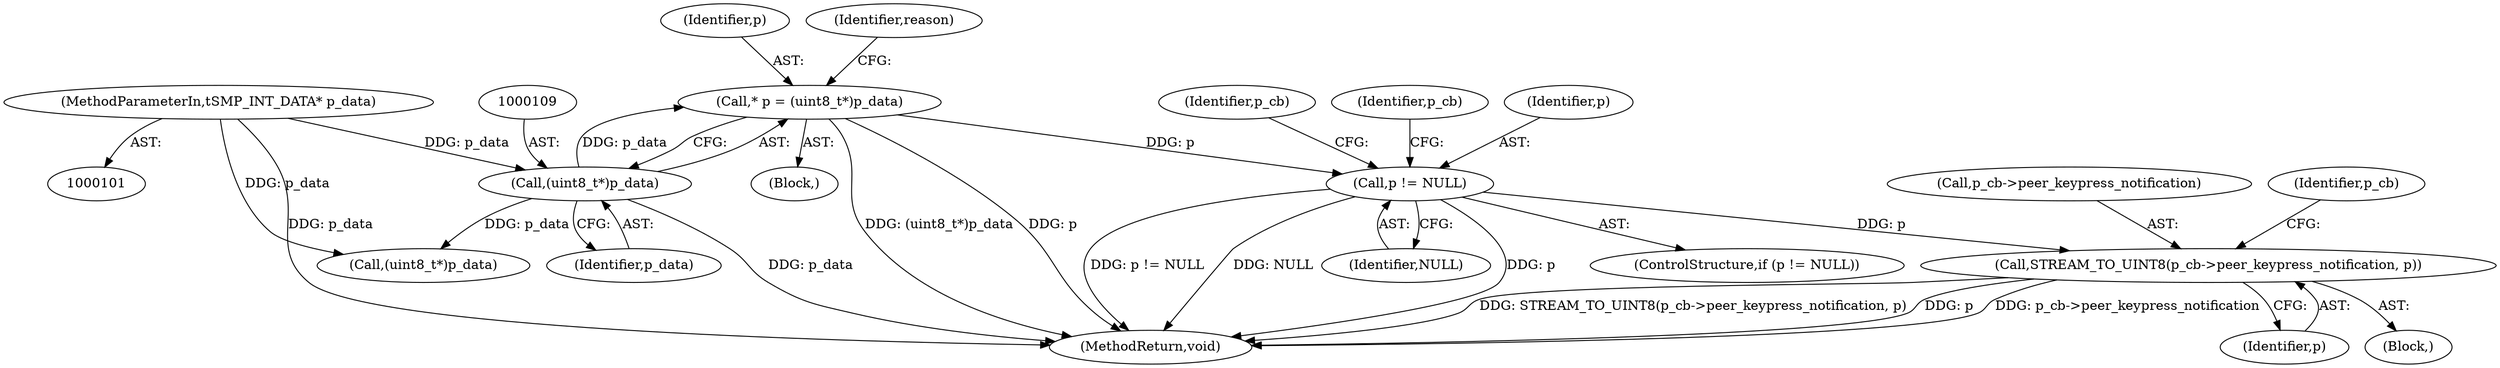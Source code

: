 digraph "0_Android_e8bbf5b0889790cf8616f4004867f0ff656f0551@pointer" {
"1000151" [label="(Call,STREAM_TO_UINT8(p_cb->peer_keypress_notification, p))"];
"1000147" [label="(Call,p != NULL)"];
"1000106" [label="(Call,* p = (uint8_t*)p_data)"];
"1000108" [label="(Call,(uint8_t*)p_data)"];
"1000103" [label="(MethodParameterIn,tSMP_INT_DATA* p_data)"];
"1000104" [label="(Block,)"];
"1000143" [label="(Call,(uint8_t*)p_data)"];
"1000108" [label="(Call,(uint8_t*)p_data)"];
"1000160" [label="(Identifier,p_cb)"];
"1000150" [label="(Block,)"];
"1000152" [label="(Call,p_cb->peer_keypress_notification)"];
"1000153" [label="(Identifier,p_cb)"];
"1000165" [label="(Identifier,p_cb)"];
"1000110" [label="(Identifier,p_data)"];
"1000148" [label="(Identifier,p)"];
"1000155" [label="(Identifier,p)"];
"1000168" [label="(MethodReturn,void)"];
"1000146" [label="(ControlStructure,if (p != NULL))"];
"1000103" [label="(MethodParameterIn,tSMP_INT_DATA* p_data)"];
"1000149" [label="(Identifier,NULL)"];
"1000107" [label="(Identifier,p)"];
"1000151" [label="(Call,STREAM_TO_UINT8(p_cb->peer_keypress_notification, p))"];
"1000147" [label="(Call,p != NULL)"];
"1000113" [label="(Identifier,reason)"];
"1000106" [label="(Call,* p = (uint8_t*)p_data)"];
"1000151" -> "1000150"  [label="AST: "];
"1000151" -> "1000155"  [label="CFG: "];
"1000152" -> "1000151"  [label="AST: "];
"1000155" -> "1000151"  [label="AST: "];
"1000165" -> "1000151"  [label="CFG: "];
"1000151" -> "1000168"  [label="DDG: p_cb->peer_keypress_notification"];
"1000151" -> "1000168"  [label="DDG: STREAM_TO_UINT8(p_cb->peer_keypress_notification, p)"];
"1000151" -> "1000168"  [label="DDG: p"];
"1000147" -> "1000151"  [label="DDG: p"];
"1000147" -> "1000146"  [label="AST: "];
"1000147" -> "1000149"  [label="CFG: "];
"1000148" -> "1000147"  [label="AST: "];
"1000149" -> "1000147"  [label="AST: "];
"1000153" -> "1000147"  [label="CFG: "];
"1000160" -> "1000147"  [label="CFG: "];
"1000147" -> "1000168"  [label="DDG: p != NULL"];
"1000147" -> "1000168"  [label="DDG: NULL"];
"1000147" -> "1000168"  [label="DDG: p"];
"1000106" -> "1000147"  [label="DDG: p"];
"1000106" -> "1000104"  [label="AST: "];
"1000106" -> "1000108"  [label="CFG: "];
"1000107" -> "1000106"  [label="AST: "];
"1000108" -> "1000106"  [label="AST: "];
"1000113" -> "1000106"  [label="CFG: "];
"1000106" -> "1000168"  [label="DDG: (uint8_t*)p_data"];
"1000106" -> "1000168"  [label="DDG: p"];
"1000108" -> "1000106"  [label="DDG: p_data"];
"1000108" -> "1000110"  [label="CFG: "];
"1000109" -> "1000108"  [label="AST: "];
"1000110" -> "1000108"  [label="AST: "];
"1000108" -> "1000168"  [label="DDG: p_data"];
"1000103" -> "1000108"  [label="DDG: p_data"];
"1000108" -> "1000143"  [label="DDG: p_data"];
"1000103" -> "1000101"  [label="AST: "];
"1000103" -> "1000168"  [label="DDG: p_data"];
"1000103" -> "1000143"  [label="DDG: p_data"];
}
